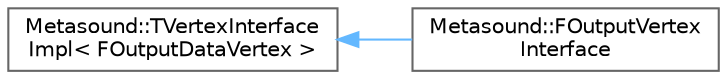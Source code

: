 digraph "Graphical Class Hierarchy"
{
 // INTERACTIVE_SVG=YES
 // LATEX_PDF_SIZE
  bgcolor="transparent";
  edge [fontname=Helvetica,fontsize=10,labelfontname=Helvetica,labelfontsize=10];
  node [fontname=Helvetica,fontsize=10,shape=box,height=0.2,width=0.4];
  rankdir="LR";
  Node0 [id="Node000000",label="Metasound::TVertexInterface\lImpl\< FOutputDataVertex \>",height=0.2,width=0.4,color="grey40", fillcolor="white", style="filled",URL="$d9/d13/classMetasound_1_1TVertexInterfaceImpl.html",tooltip=" "];
  Node0 -> Node1 [id="edge5915_Node000000_Node000001",dir="back",color="steelblue1",style="solid",tooltip=" "];
  Node1 [id="Node000001",label="Metasound::FOutputVertex\lInterface",height=0.2,width=0.4,color="grey40", fillcolor="white", style="filled",URL="$d2/d52/classMetasound_1_1FOutputVertexInterface.html",tooltip="Interface representing the outputs of a node."];
}
